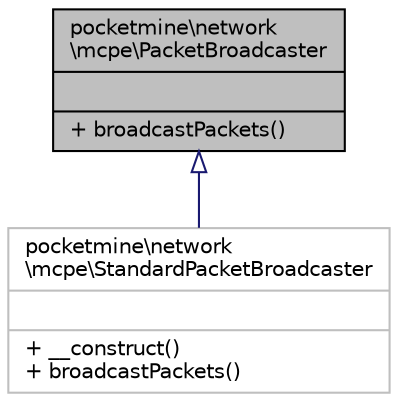 digraph "pocketmine\network\mcpe\PacketBroadcaster"
{
 // INTERACTIVE_SVG=YES
 // LATEX_PDF_SIZE
  edge [fontname="Helvetica",fontsize="10",labelfontname="Helvetica",labelfontsize="10"];
  node [fontname="Helvetica",fontsize="10",shape=record];
  Node1 [label="{pocketmine\\network\l\\mcpe\\PacketBroadcaster\n||+ broadcastPackets()\l}",height=0.2,width=0.4,color="black", fillcolor="grey75", style="filled", fontcolor="black",tooltip=" "];
  Node1 -> Node2 [dir="back",color="midnightblue",fontsize="10",style="solid",arrowtail="onormal",fontname="Helvetica"];
  Node2 [label="{pocketmine\\network\l\\mcpe\\StandardPacketBroadcaster\n||+ __construct()\l+ broadcastPackets()\l}",height=0.2,width=0.4,color="grey75", fillcolor="white", style="filled",URL="$d2/d87/classpocketmine_1_1network_1_1mcpe_1_1_standard_packet_broadcaster.html",tooltip=" "];
}
